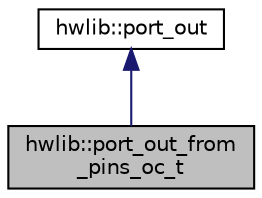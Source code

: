 digraph "hwlib::port_out_from_pins_oc_t"
{
  edge [fontname="Helvetica",fontsize="10",labelfontname="Helvetica",labelfontsize="10"];
  node [fontname="Helvetica",fontsize="10",shape=record];
  Node2 [label="hwlib::port_out_from\l_pins_oc_t",height=0.2,width=0.4,color="black", fillcolor="grey75", style="filled", fontcolor="black"];
  Node3 -> Node2 [dir="back",color="midnightblue",fontsize="10",style="solid",fontname="Helvetica"];
  Node3 [label="hwlib::port_out",height=0.2,width=0.4,color="black", fillcolor="white", style="filled",URL="$classhwlib_1_1port__out.html"];
}
